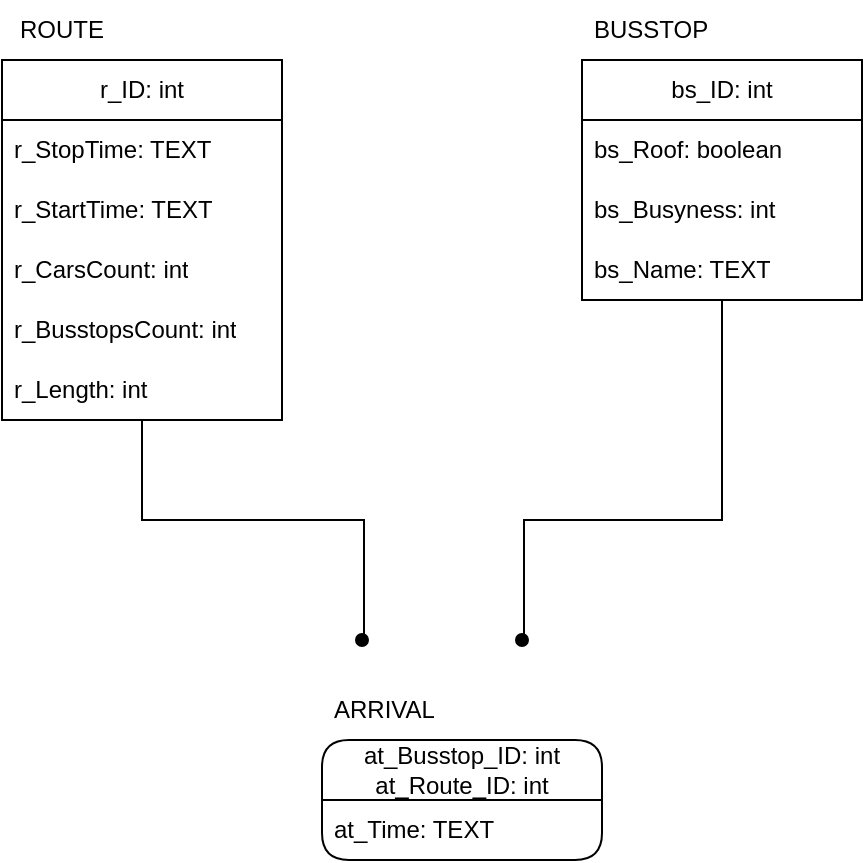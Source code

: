 <mxfile version="26.2.15">
  <diagram name="Страница — 1" id="5r2pe3eWg0haC74JStt4">
    <mxGraphModel dx="1426" dy="849" grid="1" gridSize="10" guides="1" tooltips="1" connect="1" arrows="1" fold="1" page="1" pageScale="1" pageWidth="827" pageHeight="1169" math="0" shadow="0">
      <root>
        <mxCell id="0" />
        <mxCell id="1" parent="0" />
        <mxCell id="kmI8lR0AAtGaQgRdOkA9-15" value="at_Busstop_ID: int&lt;br&gt;at_Route_ID: int" style="swimlane;fontStyle=0;childLayout=stackLayout;horizontal=1;startSize=30;horizontalStack=0;resizeParent=1;resizeParentMax=0;resizeLast=0;collapsible=1;marginBottom=0;whiteSpace=wrap;html=1;rounded=1;" vertex="1" parent="1">
          <mxGeometry x="290" y="510" width="140" height="60" as="geometry" />
        </mxCell>
        <mxCell id="kmI8lR0AAtGaQgRdOkA9-16" value="at_Time: TEXT" style="text;strokeColor=none;fillColor=none;align=left;verticalAlign=middle;spacingLeft=4;spacingRight=4;overflow=hidden;points=[[0,0.5],[1,0.5]];portConstraint=eastwest;rotatable=0;whiteSpace=wrap;html=1;" vertex="1" parent="kmI8lR0AAtGaQgRdOkA9-15">
          <mxGeometry y="30" width="140" height="30" as="geometry" />
        </mxCell>
        <mxCell id="kmI8lR0AAtGaQgRdOkA9-19" value="ROUTE" style="text;html=1;align=center;verticalAlign=middle;whiteSpace=wrap;rounded=0;" vertex="1" parent="1">
          <mxGeometry x="130" y="140" width="60" height="30" as="geometry" />
        </mxCell>
        <mxCell id="kmI8lR0AAtGaQgRdOkA9-21" value="BUSSTOP" style="text;strokeColor=none;fillColor=none;align=left;verticalAlign=middle;spacingLeft=4;spacingRight=4;overflow=hidden;points=[[0,0.5],[1,0.5]];portConstraint=eastwest;rotatable=0;whiteSpace=wrap;html=1;" vertex="1" parent="1">
          <mxGeometry x="420" y="140" width="80" height="30" as="geometry" />
        </mxCell>
        <mxCell id="kmI8lR0AAtGaQgRdOkA9-22" value="ARRIVAL" style="text;strokeColor=none;fillColor=none;align=left;verticalAlign=middle;spacingLeft=4;spacingRight=4;overflow=hidden;points=[[0,0.5],[1,0.5]];portConstraint=eastwest;rotatable=0;whiteSpace=wrap;html=1;" vertex="1" parent="1">
          <mxGeometry x="290" y="480" width="80" height="30" as="geometry" />
        </mxCell>
        <mxCell id="kmI8lR0AAtGaQgRdOkA9-29" style="edgeStyle=orthogonalEdgeStyle;rounded=0;orthogonalLoop=1;jettySize=auto;html=1;exitX=0.5;exitY=1;exitDx=0;exitDy=0;endArrow=oval;endFill=1;" edge="1" parent="1" source="kmI8lR0AAtGaQgRdOkA9-25">
          <mxGeometry relative="1" as="geometry">
            <mxPoint x="310" y="460" as="targetPoint" />
            <Array as="points">
              <mxPoint x="200" y="400" />
              <mxPoint x="311" y="400" />
            </Array>
          </mxGeometry>
        </mxCell>
        <mxCell id="kmI8lR0AAtGaQgRdOkA9-25" value="r_ID: int" style="swimlane;fontStyle=0;childLayout=stackLayout;horizontal=1;startSize=30;horizontalStack=0;resizeParent=1;resizeParentMax=0;resizeLast=0;collapsible=1;marginBottom=0;whiteSpace=wrap;html=1;" vertex="1" parent="1">
          <mxGeometry x="130" y="170" width="140" height="180" as="geometry" />
        </mxCell>
        <mxCell id="kmI8lR0AAtGaQgRdOkA9-7" value="r_StopTime: TEXT" style="text;strokeColor=none;fillColor=none;align=left;verticalAlign=middle;spacingLeft=4;spacingRight=4;overflow=hidden;points=[[0,0.5],[1,0.5]];portConstraint=eastwest;rotatable=0;whiteSpace=wrap;html=1;" vertex="1" parent="kmI8lR0AAtGaQgRdOkA9-25">
          <mxGeometry y="30" width="140" height="30" as="geometry" />
        </mxCell>
        <mxCell id="kmI8lR0AAtGaQgRdOkA9-6" value="r_StartTime: TEXT" style="text;strokeColor=none;fillColor=none;align=left;verticalAlign=middle;spacingLeft=4;spacingRight=4;overflow=hidden;points=[[0,0.5],[1,0.5]];portConstraint=eastwest;rotatable=0;whiteSpace=wrap;html=1;" vertex="1" parent="kmI8lR0AAtGaQgRdOkA9-25">
          <mxGeometry y="60" width="140" height="30" as="geometry" />
        </mxCell>
        <mxCell id="kmI8lR0AAtGaQgRdOkA9-4" value="r_CarsCount: int" style="text;strokeColor=none;fillColor=none;align=left;verticalAlign=middle;spacingLeft=4;spacingRight=4;overflow=hidden;points=[[0,0.5],[1,0.5]];portConstraint=eastwest;rotatable=0;whiteSpace=wrap;html=1;" vertex="1" parent="kmI8lR0AAtGaQgRdOkA9-25">
          <mxGeometry y="90" width="140" height="30" as="geometry" />
        </mxCell>
        <mxCell id="kmI8lR0AAtGaQgRdOkA9-3" value="r_BusstopsCount: int" style="text;strokeColor=none;fillColor=none;align=left;verticalAlign=middle;spacingLeft=4;spacingRight=4;overflow=hidden;points=[[0,0.5],[1,0.5]];portConstraint=eastwest;rotatable=0;whiteSpace=wrap;html=1;" vertex="1" parent="kmI8lR0AAtGaQgRdOkA9-25">
          <mxGeometry y="120" width="140" height="30" as="geometry" />
        </mxCell>
        <mxCell id="kmI8lR0AAtGaQgRdOkA9-2" value="r_Length: int" style="text;strokeColor=none;fillColor=none;align=left;verticalAlign=middle;spacingLeft=4;spacingRight=4;overflow=hidden;points=[[0,0.5],[1,0.5]];portConstraint=eastwest;rotatable=0;whiteSpace=wrap;html=1;" vertex="1" parent="kmI8lR0AAtGaQgRdOkA9-25">
          <mxGeometry y="150" width="140" height="30" as="geometry" />
        </mxCell>
        <mxCell id="kmI8lR0AAtGaQgRdOkA9-34" style="edgeStyle=orthogonalEdgeStyle;rounded=0;orthogonalLoop=1;jettySize=auto;html=1;exitX=0.5;exitY=1;exitDx=0;exitDy=0;endArrow=oval;endFill=1;" edge="1" parent="1" source="kmI8lR0AAtGaQgRdOkA9-30">
          <mxGeometry relative="1" as="geometry">
            <mxPoint x="390" y="460" as="targetPoint" />
            <Array as="points">
              <mxPoint x="490" y="400" />
              <mxPoint x="391" y="400" />
            </Array>
          </mxGeometry>
        </mxCell>
        <mxCell id="kmI8lR0AAtGaQgRdOkA9-30" value="bs_ID: int" style="swimlane;fontStyle=0;childLayout=stackLayout;horizontal=1;startSize=30;horizontalStack=0;resizeParent=1;resizeParentMax=0;resizeLast=0;collapsible=1;marginBottom=0;whiteSpace=wrap;html=1;" vertex="1" parent="1">
          <mxGeometry x="420" y="170" width="140" height="120" as="geometry" />
        </mxCell>
        <mxCell id="kmI8lR0AAtGaQgRdOkA9-12" value="bs_Roof: boolean" style="text;strokeColor=none;fillColor=none;align=left;verticalAlign=middle;spacingLeft=4;spacingRight=4;overflow=hidden;points=[[0,0.5],[1,0.5]];portConstraint=eastwest;rotatable=0;whiteSpace=wrap;html=1;" vertex="1" parent="kmI8lR0AAtGaQgRdOkA9-30">
          <mxGeometry y="30" width="140" height="30" as="geometry" />
        </mxCell>
        <mxCell id="kmI8lR0AAtGaQgRdOkA9-11" value="bs_Busyness: int" style="text;strokeColor=none;fillColor=none;align=left;verticalAlign=middle;spacingLeft=4;spacingRight=4;overflow=hidden;points=[[0,0.5],[1,0.5]];portConstraint=eastwest;rotatable=0;whiteSpace=wrap;html=1;" vertex="1" parent="kmI8lR0AAtGaQgRdOkA9-30">
          <mxGeometry y="60" width="140" height="30" as="geometry" />
        </mxCell>
        <mxCell id="kmI8lR0AAtGaQgRdOkA9-10" value="bs_Name: TEXT" style="text;strokeColor=none;fillColor=none;align=left;verticalAlign=middle;spacingLeft=4;spacingRight=4;overflow=hidden;points=[[0,0.5],[1,0.5]];portConstraint=eastwest;rotatable=0;whiteSpace=wrap;html=1;" vertex="1" parent="kmI8lR0AAtGaQgRdOkA9-30">
          <mxGeometry y="90" width="140" height="30" as="geometry" />
        </mxCell>
      </root>
    </mxGraphModel>
  </diagram>
</mxfile>
